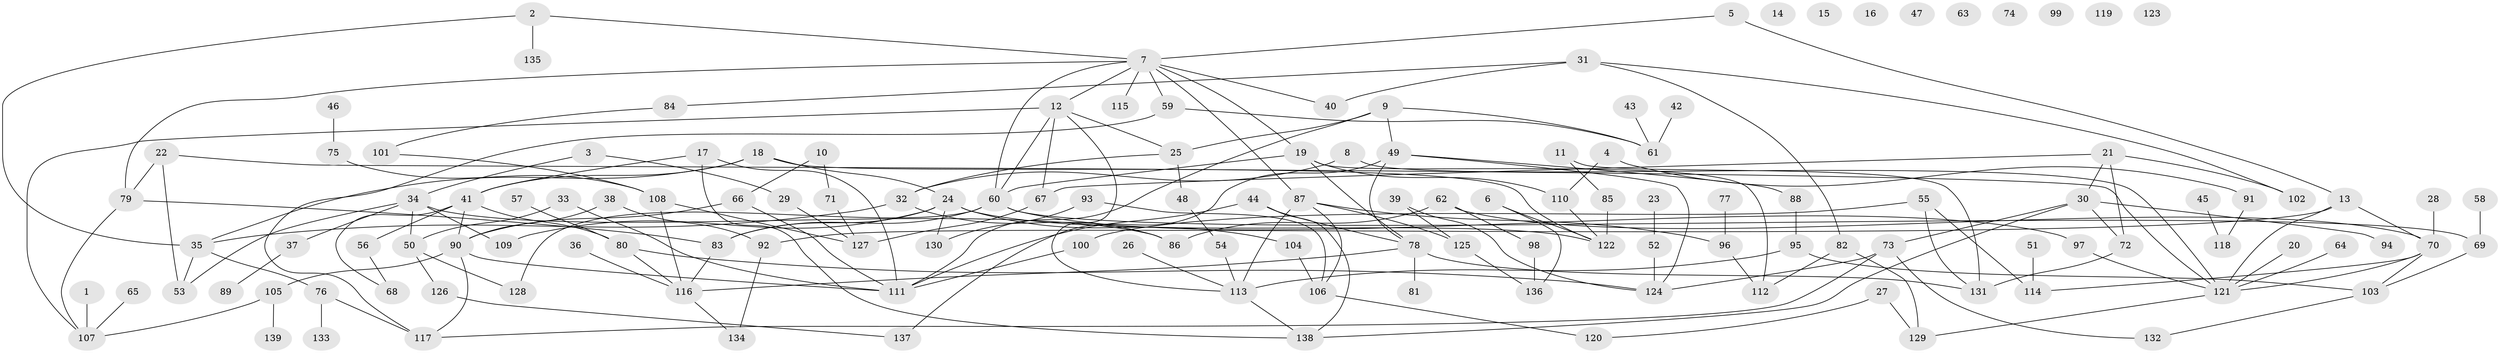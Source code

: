 // coarse degree distribution, {1: 0.19791666666666666, 6: 0.041666666666666664, 2: 0.19791666666666666, 3: 0.15625, 4: 0.13541666666666666, 10: 0.020833333333333332, 8: 0.03125, 0: 0.09375, 7: 0.0625, 5: 0.0625}
// Generated by graph-tools (version 1.1) at 2025/23/03/03/25 07:23:25]
// undirected, 139 vertices, 193 edges
graph export_dot {
graph [start="1"]
  node [color=gray90,style=filled];
  1;
  2;
  3;
  4;
  5;
  6;
  7;
  8;
  9;
  10;
  11;
  12;
  13;
  14;
  15;
  16;
  17;
  18;
  19;
  20;
  21;
  22;
  23;
  24;
  25;
  26;
  27;
  28;
  29;
  30;
  31;
  32;
  33;
  34;
  35;
  36;
  37;
  38;
  39;
  40;
  41;
  42;
  43;
  44;
  45;
  46;
  47;
  48;
  49;
  50;
  51;
  52;
  53;
  54;
  55;
  56;
  57;
  58;
  59;
  60;
  61;
  62;
  63;
  64;
  65;
  66;
  67;
  68;
  69;
  70;
  71;
  72;
  73;
  74;
  75;
  76;
  77;
  78;
  79;
  80;
  81;
  82;
  83;
  84;
  85;
  86;
  87;
  88;
  89;
  90;
  91;
  92;
  93;
  94;
  95;
  96;
  97;
  98;
  99;
  100;
  101;
  102;
  103;
  104;
  105;
  106;
  107;
  108;
  109;
  110;
  111;
  112;
  113;
  114;
  115;
  116;
  117;
  118;
  119;
  120;
  121;
  122;
  123;
  124;
  125;
  126;
  127;
  128;
  129;
  130;
  131;
  132;
  133;
  134;
  135;
  136;
  137;
  138;
  139;
  1 -- 107;
  2 -- 7;
  2 -- 35;
  2 -- 135;
  3 -- 29;
  3 -- 34;
  4 -- 91;
  4 -- 110;
  5 -- 7;
  5 -- 13;
  6 -- 122;
  6 -- 136;
  7 -- 12;
  7 -- 19;
  7 -- 40;
  7 -- 59;
  7 -- 60;
  7 -- 79;
  7 -- 87;
  7 -- 115;
  8 -- 32;
  8 -- 121;
  9 -- 25;
  9 -- 49;
  9 -- 61;
  9 -- 111;
  10 -- 66;
  10 -- 71;
  11 -- 85;
  11 -- 131;
  12 -- 25;
  12 -- 60;
  12 -- 67;
  12 -- 107;
  12 -- 113;
  13 -- 70;
  13 -- 92;
  13 -- 121;
  17 -- 41;
  17 -- 111;
  17 -- 138;
  18 -- 24;
  18 -- 35;
  18 -- 41;
  18 -- 122;
  19 -- 60;
  19 -- 78;
  19 -- 110;
  19 -- 112;
  20 -- 121;
  21 -- 30;
  21 -- 67;
  21 -- 72;
  21 -- 102;
  22 -- 53;
  22 -- 79;
  22 -- 121;
  23 -- 52;
  24 -- 83;
  24 -- 104;
  24 -- 109;
  24 -- 122;
  24 -- 130;
  25 -- 32;
  25 -- 48;
  26 -- 113;
  27 -- 120;
  27 -- 129;
  28 -- 70;
  29 -- 127;
  30 -- 72;
  30 -- 73;
  30 -- 94;
  30 -- 138;
  31 -- 40;
  31 -- 82;
  31 -- 84;
  31 -- 102;
  32 -- 35;
  32 -- 86;
  33 -- 50;
  33 -- 111;
  34 -- 37;
  34 -- 50;
  34 -- 53;
  34 -- 86;
  34 -- 109;
  35 -- 53;
  35 -- 76;
  36 -- 116;
  37 -- 89;
  38 -- 90;
  38 -- 92;
  39 -- 124;
  39 -- 125;
  41 -- 56;
  41 -- 68;
  41 -- 80;
  41 -- 90;
  42 -- 61;
  43 -- 61;
  44 -- 78;
  44 -- 111;
  44 -- 138;
  45 -- 118;
  46 -- 75;
  48 -- 54;
  49 -- 78;
  49 -- 88;
  49 -- 124;
  49 -- 137;
  50 -- 126;
  50 -- 128;
  51 -- 114;
  52 -- 124;
  54 -- 113;
  55 -- 100;
  55 -- 114;
  55 -- 131;
  56 -- 68;
  57 -- 80;
  58 -- 69;
  59 -- 61;
  59 -- 117;
  60 -- 69;
  60 -- 83;
  60 -- 97;
  60 -- 128;
  62 -- 70;
  62 -- 86;
  62 -- 98;
  64 -- 121;
  65 -- 107;
  66 -- 90;
  66 -- 111;
  67 -- 127;
  69 -- 103;
  70 -- 103;
  70 -- 114;
  70 -- 121;
  71 -- 127;
  72 -- 131;
  73 -- 117;
  73 -- 124;
  73 -- 132;
  75 -- 108;
  76 -- 117;
  76 -- 133;
  77 -- 96;
  78 -- 81;
  78 -- 116;
  78 -- 131;
  79 -- 83;
  79 -- 107;
  80 -- 116;
  80 -- 124;
  82 -- 112;
  82 -- 129;
  83 -- 116;
  84 -- 101;
  85 -- 122;
  87 -- 96;
  87 -- 106;
  87 -- 113;
  87 -- 125;
  88 -- 95;
  90 -- 105;
  90 -- 111;
  90 -- 117;
  91 -- 118;
  92 -- 134;
  93 -- 106;
  93 -- 130;
  95 -- 103;
  95 -- 113;
  96 -- 112;
  97 -- 121;
  98 -- 136;
  100 -- 111;
  101 -- 108;
  103 -- 132;
  104 -- 106;
  105 -- 107;
  105 -- 139;
  106 -- 120;
  108 -- 116;
  108 -- 127;
  110 -- 122;
  113 -- 138;
  116 -- 134;
  121 -- 129;
  125 -- 136;
  126 -- 137;
}
